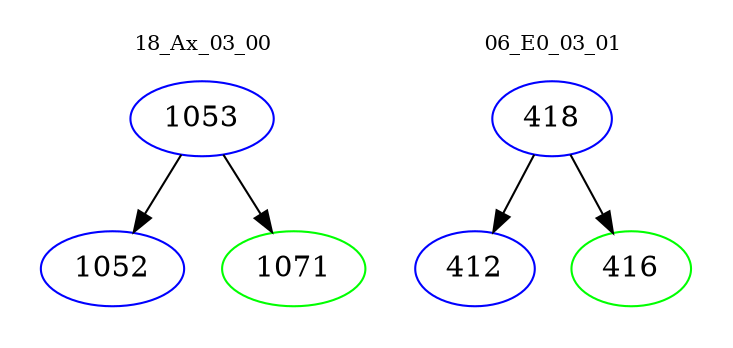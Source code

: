 digraph{
subgraph cluster_0 {
color = white
label = "18_Ax_03_00";
fontsize=10;
T0_1053 [label="1053", color="blue"]
T0_1053 -> T0_1052 [color="black"]
T0_1052 [label="1052", color="blue"]
T0_1053 -> T0_1071 [color="black"]
T0_1071 [label="1071", color="green"]
}
subgraph cluster_1 {
color = white
label = "06_E0_03_01";
fontsize=10;
T1_418 [label="418", color="blue"]
T1_418 -> T1_412 [color="black"]
T1_412 [label="412", color="blue"]
T1_418 -> T1_416 [color="black"]
T1_416 [label="416", color="green"]
}
}
